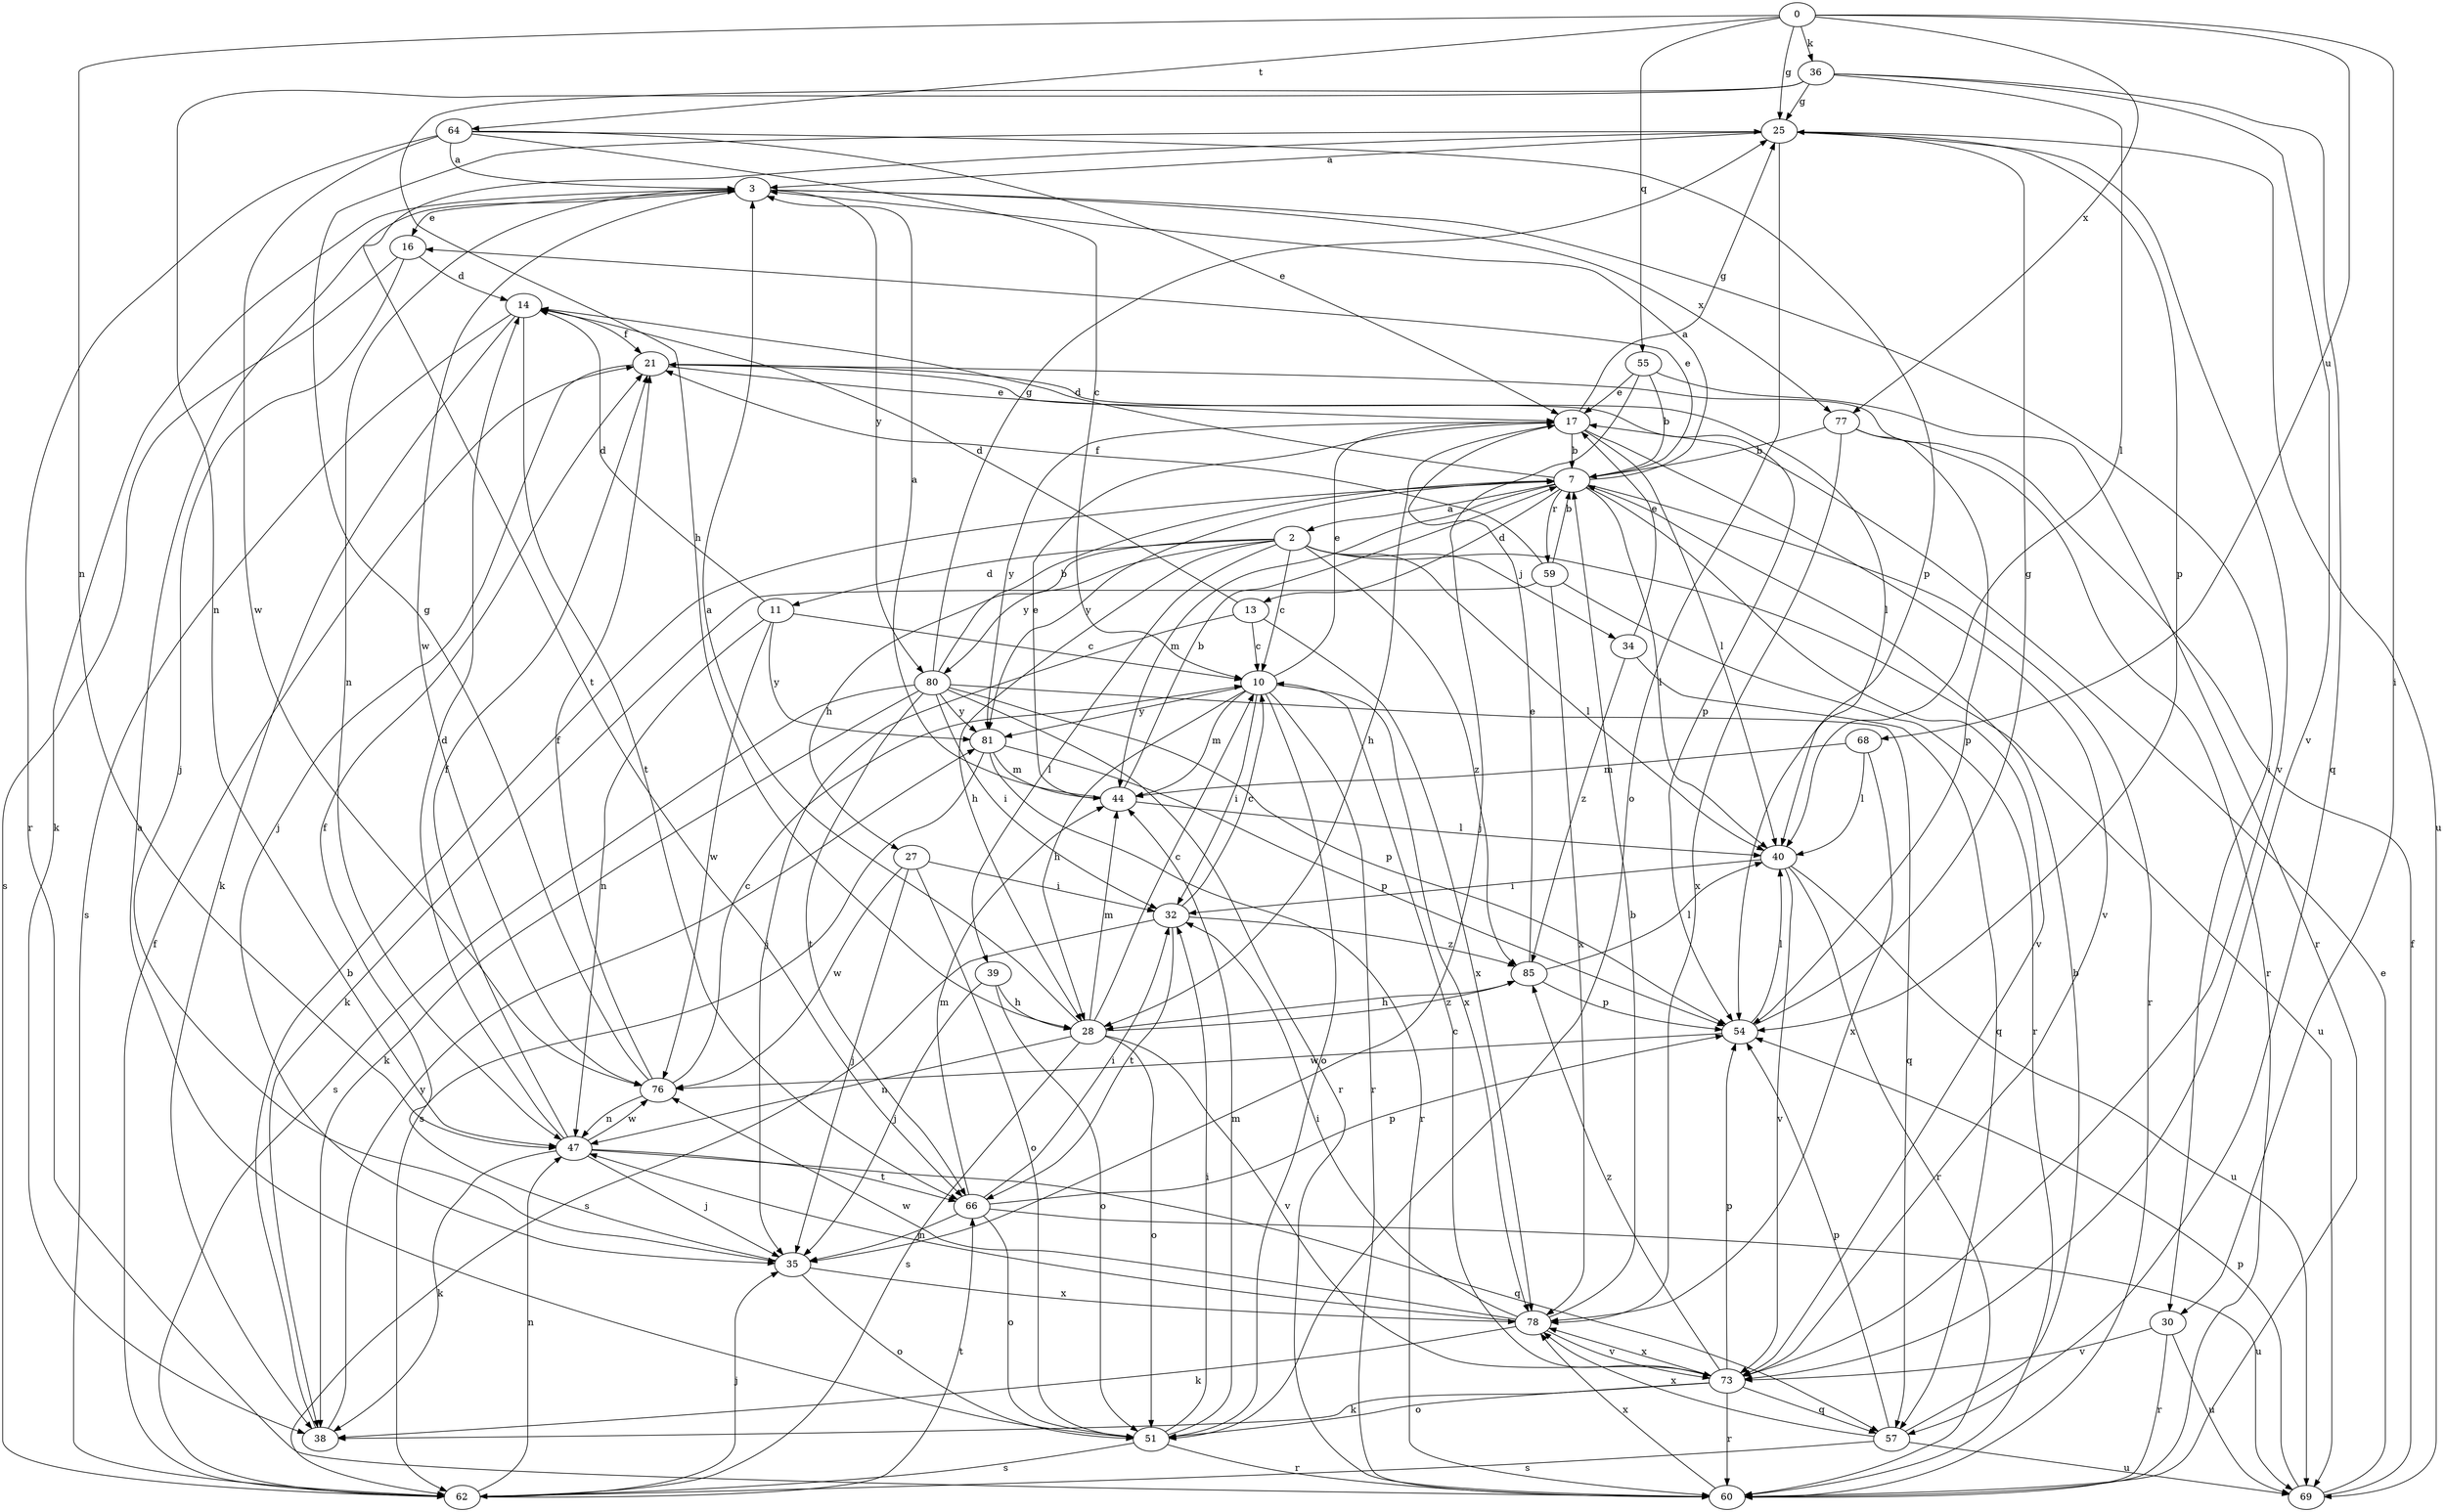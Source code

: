 strict digraph  {
0;
2;
3;
7;
10;
11;
13;
14;
16;
17;
21;
25;
27;
28;
30;
32;
34;
35;
36;
38;
39;
40;
44;
47;
51;
54;
55;
57;
59;
60;
62;
64;
66;
68;
69;
73;
76;
77;
78;
80;
81;
85;
0 -> 25  [label=g];
0 -> 30  [label=i];
0 -> 36  [label=k];
0 -> 47  [label=n];
0 -> 55  [label=q];
0 -> 64  [label=t];
0 -> 68  [label=u];
0 -> 77  [label=x];
2 -> 10  [label=c];
2 -> 11  [label=d];
2 -> 27  [label=h];
2 -> 28  [label=h];
2 -> 34  [label=j];
2 -> 39  [label=l];
2 -> 40  [label=l];
2 -> 69  [label=u];
2 -> 80  [label=y];
2 -> 85  [label=z];
3 -> 16  [label=e];
3 -> 30  [label=i];
3 -> 38  [label=k];
3 -> 47  [label=n];
3 -> 76  [label=w];
3 -> 77  [label=x];
3 -> 80  [label=y];
7 -> 2  [label=a];
7 -> 3  [label=a];
7 -> 13  [label=d];
7 -> 14  [label=d];
7 -> 16  [label=e];
7 -> 40  [label=l];
7 -> 44  [label=m];
7 -> 59  [label=r];
7 -> 60  [label=r];
7 -> 73  [label=v];
7 -> 81  [label=y];
10 -> 17  [label=e];
10 -> 28  [label=h];
10 -> 32  [label=i];
10 -> 44  [label=m];
10 -> 51  [label=o];
10 -> 60  [label=r];
10 -> 78  [label=x];
10 -> 81  [label=y];
11 -> 10  [label=c];
11 -> 14  [label=d];
11 -> 47  [label=n];
11 -> 76  [label=w];
11 -> 81  [label=y];
13 -> 10  [label=c];
13 -> 14  [label=d];
13 -> 35  [label=j];
13 -> 78  [label=x];
14 -> 21  [label=f];
14 -> 38  [label=k];
14 -> 62  [label=s];
14 -> 66  [label=t];
16 -> 14  [label=d];
16 -> 35  [label=j];
16 -> 62  [label=s];
17 -> 7  [label=b];
17 -> 25  [label=g];
17 -> 28  [label=h];
17 -> 40  [label=l];
17 -> 73  [label=v];
17 -> 81  [label=y];
21 -> 17  [label=e];
21 -> 35  [label=j];
21 -> 40  [label=l];
21 -> 54  [label=p];
25 -> 3  [label=a];
25 -> 51  [label=o];
25 -> 54  [label=p];
25 -> 66  [label=t];
25 -> 69  [label=u];
25 -> 73  [label=v];
27 -> 32  [label=i];
27 -> 35  [label=j];
27 -> 51  [label=o];
27 -> 76  [label=w];
28 -> 3  [label=a];
28 -> 10  [label=c];
28 -> 44  [label=m];
28 -> 47  [label=n];
28 -> 51  [label=o];
28 -> 62  [label=s];
28 -> 73  [label=v];
28 -> 85  [label=z];
30 -> 60  [label=r];
30 -> 69  [label=u];
30 -> 73  [label=v];
32 -> 10  [label=c];
32 -> 62  [label=s];
32 -> 66  [label=t];
32 -> 85  [label=z];
34 -> 17  [label=e];
34 -> 57  [label=q];
34 -> 85  [label=z];
35 -> 21  [label=f];
35 -> 51  [label=o];
35 -> 78  [label=x];
36 -> 25  [label=g];
36 -> 28  [label=h];
36 -> 40  [label=l];
36 -> 47  [label=n];
36 -> 57  [label=q];
36 -> 73  [label=v];
38 -> 7  [label=b];
38 -> 81  [label=y];
39 -> 28  [label=h];
39 -> 35  [label=j];
39 -> 51  [label=o];
40 -> 32  [label=i];
40 -> 60  [label=r];
40 -> 69  [label=u];
40 -> 73  [label=v];
44 -> 3  [label=a];
44 -> 7  [label=b];
44 -> 17  [label=e];
44 -> 40  [label=l];
47 -> 14  [label=d];
47 -> 21  [label=f];
47 -> 35  [label=j];
47 -> 38  [label=k];
47 -> 57  [label=q];
47 -> 66  [label=t];
47 -> 76  [label=w];
51 -> 3  [label=a];
51 -> 32  [label=i];
51 -> 44  [label=m];
51 -> 60  [label=r];
51 -> 62  [label=s];
54 -> 25  [label=g];
54 -> 40  [label=l];
54 -> 76  [label=w];
55 -> 7  [label=b];
55 -> 17  [label=e];
55 -> 35  [label=j];
55 -> 60  [label=r];
57 -> 7  [label=b];
57 -> 54  [label=p];
57 -> 62  [label=s];
57 -> 69  [label=u];
57 -> 78  [label=x];
59 -> 7  [label=b];
59 -> 21  [label=f];
59 -> 38  [label=k];
59 -> 60  [label=r];
59 -> 78  [label=x];
60 -> 78  [label=x];
62 -> 21  [label=f];
62 -> 35  [label=j];
62 -> 47  [label=n];
62 -> 66  [label=t];
64 -> 3  [label=a];
64 -> 10  [label=c];
64 -> 17  [label=e];
64 -> 54  [label=p];
64 -> 60  [label=r];
64 -> 76  [label=w];
66 -> 32  [label=i];
66 -> 35  [label=j];
66 -> 44  [label=m];
66 -> 51  [label=o];
66 -> 54  [label=p];
66 -> 69  [label=u];
68 -> 40  [label=l];
68 -> 44  [label=m];
68 -> 78  [label=x];
69 -> 17  [label=e];
69 -> 21  [label=f];
69 -> 54  [label=p];
73 -> 10  [label=c];
73 -> 38  [label=k];
73 -> 51  [label=o];
73 -> 54  [label=p];
73 -> 57  [label=q];
73 -> 60  [label=r];
73 -> 78  [label=x];
73 -> 85  [label=z];
76 -> 10  [label=c];
76 -> 21  [label=f];
76 -> 25  [label=g];
76 -> 47  [label=n];
77 -> 7  [label=b];
77 -> 54  [label=p];
77 -> 60  [label=r];
77 -> 78  [label=x];
78 -> 7  [label=b];
78 -> 32  [label=i];
78 -> 38  [label=k];
78 -> 47  [label=n];
78 -> 73  [label=v];
78 -> 76  [label=w];
80 -> 7  [label=b];
80 -> 25  [label=g];
80 -> 32  [label=i];
80 -> 38  [label=k];
80 -> 54  [label=p];
80 -> 57  [label=q];
80 -> 60  [label=r];
80 -> 62  [label=s];
80 -> 66  [label=t];
80 -> 81  [label=y];
81 -> 44  [label=m];
81 -> 54  [label=p];
81 -> 60  [label=r];
81 -> 62  [label=s];
85 -> 17  [label=e];
85 -> 28  [label=h];
85 -> 40  [label=l];
85 -> 54  [label=p];
}
